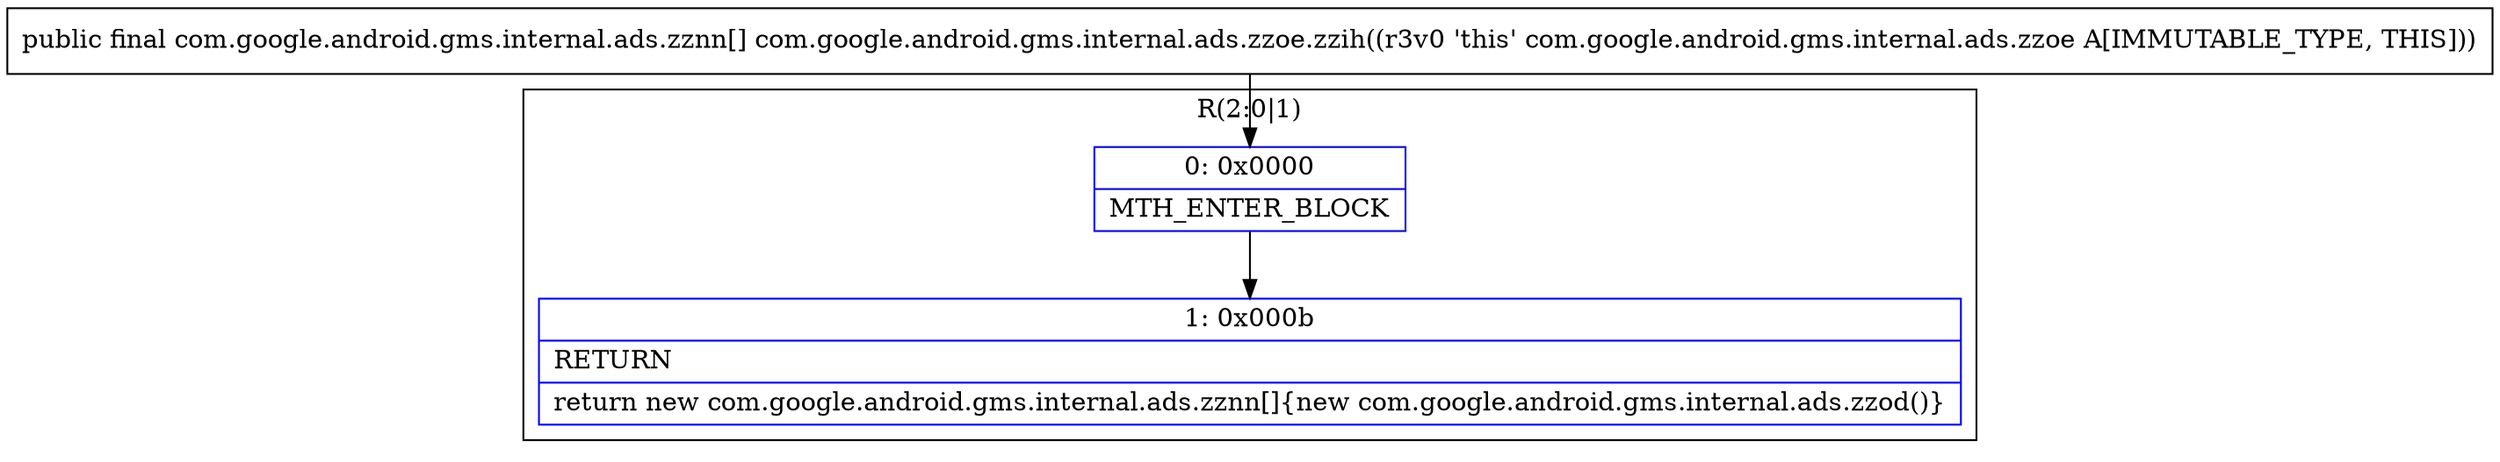 digraph "CFG forcom.google.android.gms.internal.ads.zzoe.zzih()[Lcom\/google\/android\/gms\/internal\/ads\/zznn;" {
subgraph cluster_Region_791800354 {
label = "R(2:0|1)";
node [shape=record,color=blue];
Node_0 [shape=record,label="{0\:\ 0x0000|MTH_ENTER_BLOCK\l}"];
Node_1 [shape=record,label="{1\:\ 0x000b|RETURN\l|return new com.google.android.gms.internal.ads.zznn[]\{new com.google.android.gms.internal.ads.zzod()\}\l}"];
}
MethodNode[shape=record,label="{public final com.google.android.gms.internal.ads.zznn[] com.google.android.gms.internal.ads.zzoe.zzih((r3v0 'this' com.google.android.gms.internal.ads.zzoe A[IMMUTABLE_TYPE, THIS])) }"];
MethodNode -> Node_0;
Node_0 -> Node_1;
}

